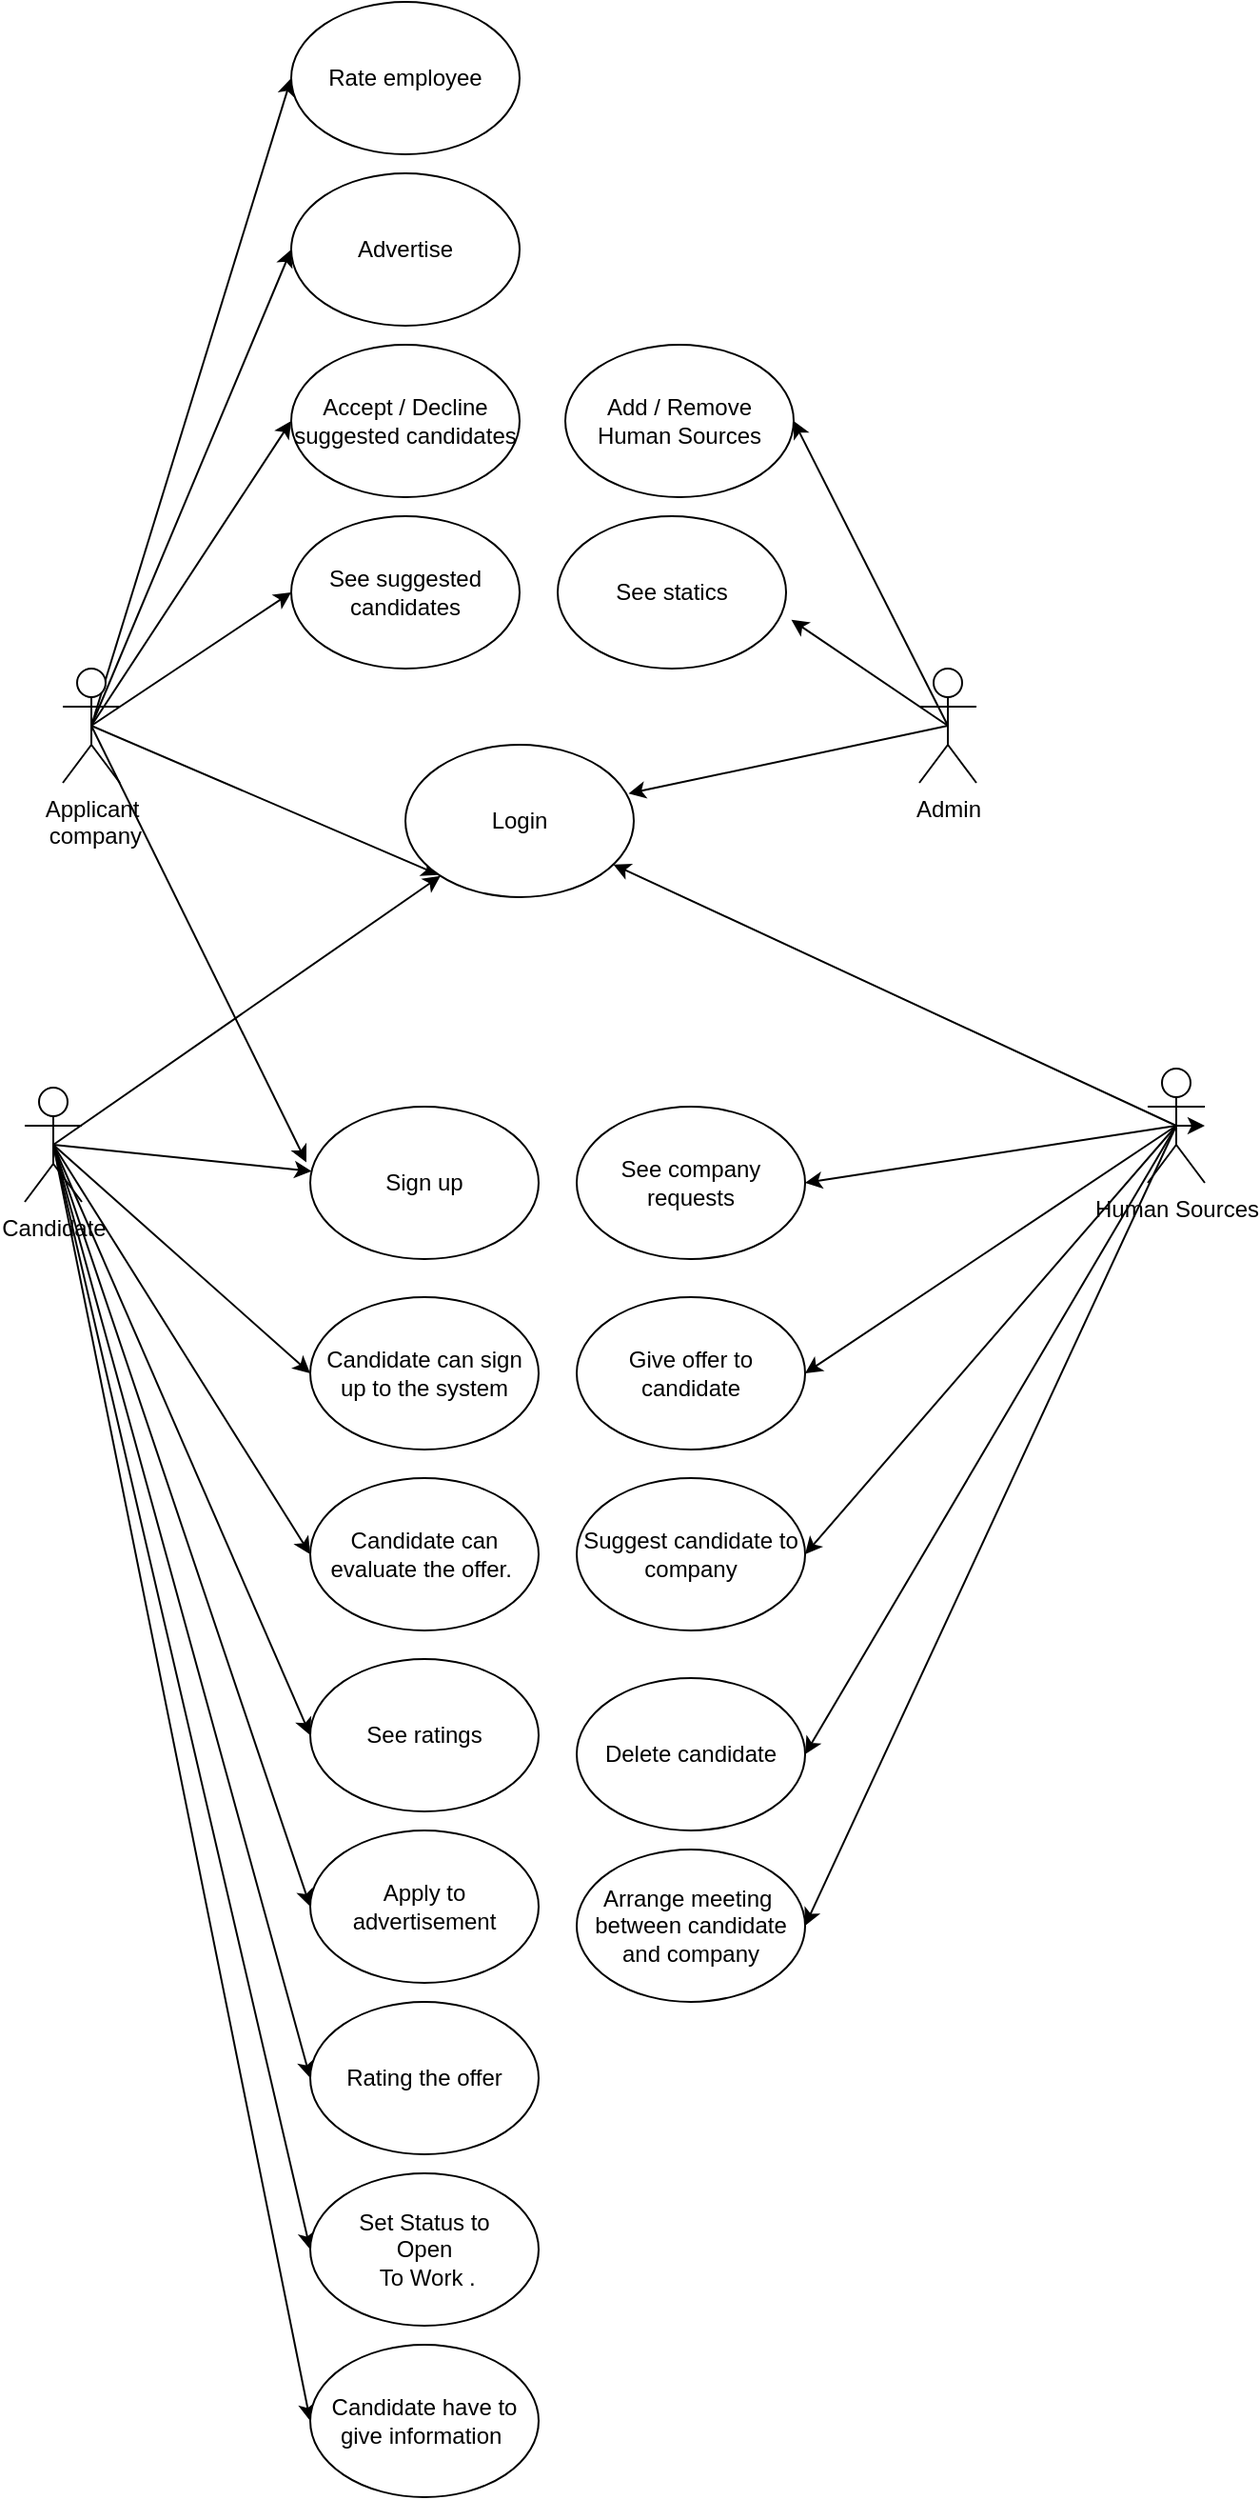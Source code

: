 <mxfile version="14.4.7" type="github">
  <diagram id="C5RBs43oDa-KdzZeNtuy" name="Page-1">
    <mxGraphModel dx="998" dy="548" grid="1" gridSize="10" guides="1" tooltips="1" connect="1" arrows="1" fold="1" page="1" pageScale="1" pageWidth="827" pageHeight="1169" math="0" shadow="0">
      <root>
        <mxCell id="WIyWlLk6GJQsqaUBKTNV-0" />
        <mxCell id="WIyWlLk6GJQsqaUBKTNV-1" parent="WIyWlLk6GJQsqaUBKTNV-0" />
        <mxCell id="p8sUAyVJWzeTO4ztUlNU-18" style="edgeStyle=none;rounded=0;orthogonalLoop=1;jettySize=auto;html=1;exitX=0.5;exitY=0.5;exitDx=0;exitDy=0;exitPerimeter=0;entryX=0.977;entryY=0.32;entryDx=0;entryDy=0;entryPerimeter=0;" edge="1" parent="WIyWlLk6GJQsqaUBKTNV-1" source="p8sUAyVJWzeTO4ztUlNU-0" target="p8sUAyVJWzeTO4ztUlNU-5">
          <mxGeometry relative="1" as="geometry" />
        </mxCell>
        <mxCell id="p8sUAyVJWzeTO4ztUlNU-21" style="edgeStyle=none;rounded=0;orthogonalLoop=1;jettySize=auto;html=1;exitX=0.5;exitY=0.5;exitDx=0;exitDy=0;exitPerimeter=0;entryX=1.023;entryY=0.68;entryDx=0;entryDy=0;entryPerimeter=0;" edge="1" parent="WIyWlLk6GJQsqaUBKTNV-1" source="p8sUAyVJWzeTO4ztUlNU-0" target="p8sUAyVJWzeTO4ztUlNU-20">
          <mxGeometry relative="1" as="geometry" />
        </mxCell>
        <mxCell id="p8sUAyVJWzeTO4ztUlNU-64" style="edgeStyle=none;rounded=0;orthogonalLoop=1;jettySize=auto;html=1;exitX=0.5;exitY=0.5;exitDx=0;exitDy=0;exitPerimeter=0;entryX=1;entryY=0.5;entryDx=0;entryDy=0;" edge="1" parent="WIyWlLk6GJQsqaUBKTNV-1" source="p8sUAyVJWzeTO4ztUlNU-0" target="p8sUAyVJWzeTO4ztUlNU-63">
          <mxGeometry relative="1" as="geometry" />
        </mxCell>
        <mxCell id="p8sUAyVJWzeTO4ztUlNU-0" value="Admin" style="shape=umlActor;verticalLabelPosition=bottom;verticalAlign=top;html=1;outlineConnect=0;" vertex="1" parent="WIyWlLk6GJQsqaUBKTNV-1">
          <mxGeometry x="600" y="430" width="30" height="60" as="geometry" />
        </mxCell>
        <mxCell id="p8sUAyVJWzeTO4ztUlNU-16" style="edgeStyle=none;rounded=0;orthogonalLoop=1;jettySize=auto;html=1;exitX=0.5;exitY=0.5;exitDx=0;exitDy=0;exitPerimeter=0;" edge="1" parent="WIyWlLk6GJQsqaUBKTNV-1" source="p8sUAyVJWzeTO4ztUlNU-2" target="p8sUAyVJWzeTO4ztUlNU-5">
          <mxGeometry relative="1" as="geometry" />
        </mxCell>
        <mxCell id="p8sUAyVJWzeTO4ztUlNU-24" style="edgeStyle=none;rounded=0;orthogonalLoop=1;jettySize=auto;html=1;exitX=0.5;exitY=0.5;exitDx=0;exitDy=0;exitPerimeter=0;" edge="1" parent="WIyWlLk6GJQsqaUBKTNV-1" source="p8sUAyVJWzeTO4ztUlNU-2" target="p8sUAyVJWzeTO4ztUlNU-23">
          <mxGeometry relative="1" as="geometry" />
        </mxCell>
        <mxCell id="p8sUAyVJWzeTO4ztUlNU-34" style="edgeStyle=none;rounded=0;orthogonalLoop=1;jettySize=auto;html=1;exitX=0.5;exitY=0.5;exitDx=0;exitDy=0;exitPerimeter=0;entryX=0;entryY=0.5;entryDx=0;entryDy=0;" edge="1" parent="WIyWlLk6GJQsqaUBKTNV-1" source="p8sUAyVJWzeTO4ztUlNU-2" target="p8sUAyVJWzeTO4ztUlNU-27">
          <mxGeometry relative="1" as="geometry" />
        </mxCell>
        <mxCell id="p8sUAyVJWzeTO4ztUlNU-35" style="edgeStyle=none;rounded=0;orthogonalLoop=1;jettySize=auto;html=1;exitX=0.5;exitY=0.5;exitDx=0;exitDy=0;exitPerimeter=0;entryX=0;entryY=0.5;entryDx=0;entryDy=0;" edge="1" parent="WIyWlLk6GJQsqaUBKTNV-1" source="p8sUAyVJWzeTO4ztUlNU-2" target="p8sUAyVJWzeTO4ztUlNU-28">
          <mxGeometry relative="1" as="geometry" />
        </mxCell>
        <mxCell id="p8sUAyVJWzeTO4ztUlNU-36" style="edgeStyle=none;rounded=0;orthogonalLoop=1;jettySize=auto;html=1;exitX=0.5;exitY=0.5;exitDx=0;exitDy=0;exitPerimeter=0;entryX=0;entryY=0.5;entryDx=0;entryDy=0;" edge="1" parent="WIyWlLk6GJQsqaUBKTNV-1" source="p8sUAyVJWzeTO4ztUlNU-2" target="p8sUAyVJWzeTO4ztUlNU-30">
          <mxGeometry relative="1" as="geometry" />
        </mxCell>
        <mxCell id="p8sUAyVJWzeTO4ztUlNU-37" style="edgeStyle=none;rounded=0;orthogonalLoop=1;jettySize=auto;html=1;exitX=0.5;exitY=0.5;exitDx=0;exitDy=0;exitPerimeter=0;entryX=0;entryY=0.5;entryDx=0;entryDy=0;" edge="1" parent="WIyWlLk6GJQsqaUBKTNV-1" source="p8sUAyVJWzeTO4ztUlNU-2" target="p8sUAyVJWzeTO4ztUlNU-31">
          <mxGeometry relative="1" as="geometry" />
        </mxCell>
        <mxCell id="p8sUAyVJWzeTO4ztUlNU-38" style="edgeStyle=none;rounded=0;orthogonalLoop=1;jettySize=auto;html=1;exitX=0.5;exitY=0.5;exitDx=0;exitDy=0;exitPerimeter=0;entryX=0;entryY=0.5;entryDx=0;entryDy=0;" edge="1" parent="WIyWlLk6GJQsqaUBKTNV-1" source="p8sUAyVJWzeTO4ztUlNU-2" target="p8sUAyVJWzeTO4ztUlNU-33">
          <mxGeometry relative="1" as="geometry" />
        </mxCell>
        <mxCell id="p8sUAyVJWzeTO4ztUlNU-39" style="edgeStyle=none;rounded=0;orthogonalLoop=1;jettySize=auto;html=1;exitX=0.5;exitY=0.5;exitDx=0;exitDy=0;exitPerimeter=0;entryX=0;entryY=0.5;entryDx=0;entryDy=0;" edge="1" parent="WIyWlLk6GJQsqaUBKTNV-1" source="p8sUAyVJWzeTO4ztUlNU-2" target="p8sUAyVJWzeTO4ztUlNU-32">
          <mxGeometry relative="1" as="geometry" />
        </mxCell>
        <mxCell id="p8sUAyVJWzeTO4ztUlNU-40" style="edgeStyle=none;rounded=0;orthogonalLoop=1;jettySize=auto;html=1;exitX=0.5;exitY=0.5;exitDx=0;exitDy=0;exitPerimeter=0;entryX=0;entryY=0.5;entryDx=0;entryDy=0;" edge="1" parent="WIyWlLk6GJQsqaUBKTNV-1" source="p8sUAyVJWzeTO4ztUlNU-2" target="p8sUAyVJWzeTO4ztUlNU-29">
          <mxGeometry relative="1" as="geometry" />
        </mxCell>
        <mxCell id="p8sUAyVJWzeTO4ztUlNU-2" value="Candidate" style="shape=umlActor;verticalLabelPosition=bottom;verticalAlign=top;html=1;outlineConnect=0;" vertex="1" parent="WIyWlLk6GJQsqaUBKTNV-1">
          <mxGeometry x="130" y="650" width="30" height="60" as="geometry" />
        </mxCell>
        <mxCell id="p8sUAyVJWzeTO4ztUlNU-17" style="edgeStyle=none;rounded=0;orthogonalLoop=1;jettySize=auto;html=1;exitX=0.5;exitY=0.5;exitDx=0;exitDy=0;exitPerimeter=0;entryX=0;entryY=1;entryDx=0;entryDy=0;" edge="1" parent="WIyWlLk6GJQsqaUBKTNV-1" source="p8sUAyVJWzeTO4ztUlNU-3" target="p8sUAyVJWzeTO4ztUlNU-5">
          <mxGeometry relative="1" as="geometry" />
        </mxCell>
        <mxCell id="p8sUAyVJWzeTO4ztUlNU-25" style="edgeStyle=none;rounded=0;orthogonalLoop=1;jettySize=auto;html=1;exitX=0.5;exitY=0.5;exitDx=0;exitDy=0;exitPerimeter=0;entryX=-0.017;entryY=0.365;entryDx=0;entryDy=0;entryPerimeter=0;" edge="1" parent="WIyWlLk6GJQsqaUBKTNV-1" source="p8sUAyVJWzeTO4ztUlNU-3" target="p8sUAyVJWzeTO4ztUlNU-23">
          <mxGeometry relative="1" as="geometry" />
        </mxCell>
        <mxCell id="p8sUAyVJWzeTO4ztUlNU-59" style="edgeStyle=none;rounded=0;orthogonalLoop=1;jettySize=auto;html=1;exitX=0.5;exitY=0.5;exitDx=0;exitDy=0;exitPerimeter=0;entryX=0;entryY=0.5;entryDx=0;entryDy=0;" edge="1" parent="WIyWlLk6GJQsqaUBKTNV-1" source="p8sUAyVJWzeTO4ztUlNU-3" target="p8sUAyVJWzeTO4ztUlNU-55">
          <mxGeometry relative="1" as="geometry" />
        </mxCell>
        <mxCell id="p8sUAyVJWzeTO4ztUlNU-60" style="edgeStyle=none;rounded=0;orthogonalLoop=1;jettySize=auto;html=1;exitX=0.5;exitY=0.5;exitDx=0;exitDy=0;exitPerimeter=0;entryX=0;entryY=0.5;entryDx=0;entryDy=0;" edge="1" parent="WIyWlLk6GJQsqaUBKTNV-1" source="p8sUAyVJWzeTO4ztUlNU-3" target="p8sUAyVJWzeTO4ztUlNU-56">
          <mxGeometry relative="1" as="geometry" />
        </mxCell>
        <mxCell id="p8sUAyVJWzeTO4ztUlNU-61" style="edgeStyle=none;rounded=0;orthogonalLoop=1;jettySize=auto;html=1;exitX=0.5;exitY=0.5;exitDx=0;exitDy=0;exitPerimeter=0;entryX=0;entryY=0.5;entryDx=0;entryDy=0;" edge="1" parent="WIyWlLk6GJQsqaUBKTNV-1" source="p8sUAyVJWzeTO4ztUlNU-3" target="p8sUAyVJWzeTO4ztUlNU-57">
          <mxGeometry relative="1" as="geometry" />
        </mxCell>
        <mxCell id="p8sUAyVJWzeTO4ztUlNU-62" style="edgeStyle=none;rounded=0;orthogonalLoop=1;jettySize=auto;html=1;exitX=0.5;exitY=0.5;exitDx=0;exitDy=0;exitPerimeter=0;entryX=0;entryY=0.5;entryDx=0;entryDy=0;" edge="1" parent="WIyWlLk6GJQsqaUBKTNV-1" source="p8sUAyVJWzeTO4ztUlNU-3" target="p8sUAyVJWzeTO4ztUlNU-58">
          <mxGeometry relative="1" as="geometry" />
        </mxCell>
        <mxCell id="p8sUAyVJWzeTO4ztUlNU-3" value="Applicant&lt;br&gt;&amp;nbsp;company" style="shape=umlActor;verticalLabelPosition=bottom;verticalAlign=top;html=1;outlineConnect=0;" vertex="1" parent="WIyWlLk6GJQsqaUBKTNV-1">
          <mxGeometry x="150" y="430" width="30" height="60" as="geometry" />
        </mxCell>
        <mxCell id="p8sUAyVJWzeTO4ztUlNU-19" style="edgeStyle=none;rounded=0;orthogonalLoop=1;jettySize=auto;html=1;exitX=0.5;exitY=0.5;exitDx=0;exitDy=0;exitPerimeter=0;" edge="1" parent="WIyWlLk6GJQsqaUBKTNV-1" target="p8sUAyVJWzeTO4ztUlNU-5">
          <mxGeometry relative="1" as="geometry">
            <mxPoint x="735" y="670" as="sourcePoint" />
          </mxGeometry>
        </mxCell>
        <mxCell id="p8sUAyVJWzeTO4ztUlNU-48" style="edgeStyle=none;rounded=0;orthogonalLoop=1;jettySize=auto;html=1;exitX=0.5;exitY=0.5;exitDx=0;exitDy=0;exitPerimeter=0;entryX=1;entryY=0.5;entryDx=0;entryDy=0;" edge="1" parent="WIyWlLk6GJQsqaUBKTNV-1" target="p8sUAyVJWzeTO4ztUlNU-41">
          <mxGeometry relative="1" as="geometry">
            <mxPoint x="735" y="670" as="sourcePoint" />
          </mxGeometry>
        </mxCell>
        <mxCell id="p8sUAyVJWzeTO4ztUlNU-49" style="edgeStyle=none;rounded=0;orthogonalLoop=1;jettySize=auto;html=1;exitX=0.5;exitY=0.5;exitDx=0;exitDy=0;exitPerimeter=0;entryX=1;entryY=0.5;entryDx=0;entryDy=0;" edge="1" parent="WIyWlLk6GJQsqaUBKTNV-1" target="p8sUAyVJWzeTO4ztUlNU-42">
          <mxGeometry relative="1" as="geometry">
            <mxPoint x="735" y="670" as="sourcePoint" />
          </mxGeometry>
        </mxCell>
        <mxCell id="p8sUAyVJWzeTO4ztUlNU-50" style="edgeStyle=none;rounded=0;orthogonalLoop=1;jettySize=auto;html=1;exitX=0.5;exitY=0.5;exitDx=0;exitDy=0;exitPerimeter=0;entryX=1;entryY=0.5;entryDx=0;entryDy=0;" edge="1" parent="WIyWlLk6GJQsqaUBKTNV-1" target="p8sUAyVJWzeTO4ztUlNU-43">
          <mxGeometry relative="1" as="geometry">
            <mxPoint x="735" y="670" as="sourcePoint" />
          </mxGeometry>
        </mxCell>
        <mxCell id="p8sUAyVJWzeTO4ztUlNU-51" style="edgeStyle=none;rounded=0;orthogonalLoop=1;jettySize=auto;html=1;exitX=0.5;exitY=0.5;exitDx=0;exitDy=0;exitPerimeter=0;entryX=1;entryY=0.5;entryDx=0;entryDy=0;" edge="1" parent="WIyWlLk6GJQsqaUBKTNV-1" target="p8sUAyVJWzeTO4ztUlNU-44">
          <mxGeometry relative="1" as="geometry">
            <mxPoint x="735" y="670" as="sourcePoint" />
          </mxGeometry>
        </mxCell>
        <mxCell id="p8sUAyVJWzeTO4ztUlNU-52" style="edgeStyle=none;rounded=0;orthogonalLoop=1;jettySize=auto;html=1;exitX=0.5;exitY=0.5;exitDx=0;exitDy=0;exitPerimeter=0;entryX=1;entryY=0.5;entryDx=0;entryDy=0;" edge="1" parent="WIyWlLk6GJQsqaUBKTNV-1" source="p8sUAyVJWzeTO4ztUlNU-4" target="p8sUAyVJWzeTO4ztUlNU-45">
          <mxGeometry relative="1" as="geometry">
            <mxPoint x="735" y="670" as="sourcePoint" />
          </mxGeometry>
        </mxCell>
        <mxCell id="p8sUAyVJWzeTO4ztUlNU-5" value="Login" style="ellipse;whiteSpace=wrap;html=1;" vertex="1" parent="WIyWlLk6GJQsqaUBKTNV-1">
          <mxGeometry x="330" y="470" width="120" height="80" as="geometry" />
        </mxCell>
        <mxCell id="p8sUAyVJWzeTO4ztUlNU-20" value="See statics" style="ellipse;whiteSpace=wrap;html=1;" vertex="1" parent="WIyWlLk6GJQsqaUBKTNV-1">
          <mxGeometry x="410" y="350" width="120" height="80" as="geometry" />
        </mxCell>
        <mxCell id="p8sUAyVJWzeTO4ztUlNU-23" value="Sign up" style="ellipse;whiteSpace=wrap;html=1;" vertex="1" parent="WIyWlLk6GJQsqaUBKTNV-1">
          <mxGeometry x="280" y="660" width="120" height="80" as="geometry" />
        </mxCell>
        <mxCell id="p8sUAyVJWzeTO4ztUlNU-27" value="Candidate can sign up to the system" style="ellipse;whiteSpace=wrap;html=1;" vertex="1" parent="WIyWlLk6GJQsqaUBKTNV-1">
          <mxGeometry x="280" y="760" width="120" height="80" as="geometry" />
        </mxCell>
        <mxCell id="p8sUAyVJWzeTO4ztUlNU-28" value="Candidate can evaluate the offer.&amp;nbsp;" style="ellipse;whiteSpace=wrap;html=1;" vertex="1" parent="WIyWlLk6GJQsqaUBKTNV-1">
          <mxGeometry x="280" y="855" width="120" height="80" as="geometry" />
        </mxCell>
        <mxCell id="p8sUAyVJWzeTO4ztUlNU-29" value="Candidate have to give information&amp;nbsp;" style="ellipse;whiteSpace=wrap;html=1;" vertex="1" parent="WIyWlLk6GJQsqaUBKTNV-1">
          <mxGeometry x="280" y="1310" width="120" height="80" as="geometry" />
        </mxCell>
        <mxCell id="p8sUAyVJWzeTO4ztUlNU-30" value="See ratings" style="ellipse;whiteSpace=wrap;html=1;" vertex="1" parent="WIyWlLk6GJQsqaUBKTNV-1">
          <mxGeometry x="280" y="950" width="120" height="80" as="geometry" />
        </mxCell>
        <mxCell id="p8sUAyVJWzeTO4ztUlNU-31" value="Apply to advertisement" style="ellipse;whiteSpace=wrap;html=1;" vertex="1" parent="WIyWlLk6GJQsqaUBKTNV-1">
          <mxGeometry x="280" y="1040" width="120" height="80" as="geometry" />
        </mxCell>
        <mxCell id="p8sUAyVJWzeTO4ztUlNU-32" value="Set Status to &lt;br&gt;Open&lt;br&gt;&amp;nbsp;To Work ." style="ellipse;whiteSpace=wrap;html=1;" vertex="1" parent="WIyWlLk6GJQsqaUBKTNV-1">
          <mxGeometry x="280" y="1220" width="120" height="80" as="geometry" />
        </mxCell>
        <mxCell id="p8sUAyVJWzeTO4ztUlNU-33" value="Rating the offer" style="ellipse;whiteSpace=wrap;html=1;" vertex="1" parent="WIyWlLk6GJQsqaUBKTNV-1">
          <mxGeometry x="280" y="1130" width="120" height="80" as="geometry" />
        </mxCell>
        <mxCell id="p8sUAyVJWzeTO4ztUlNU-41" value="See company requests" style="ellipse;whiteSpace=wrap;html=1;" vertex="1" parent="WIyWlLk6GJQsqaUBKTNV-1">
          <mxGeometry x="420" y="660" width="120" height="80" as="geometry" />
        </mxCell>
        <mxCell id="p8sUAyVJWzeTO4ztUlNU-42" value="Give offer to candidate" style="ellipse;whiteSpace=wrap;html=1;" vertex="1" parent="WIyWlLk6GJQsqaUBKTNV-1">
          <mxGeometry x="420" y="760" width="120" height="80" as="geometry" />
        </mxCell>
        <mxCell id="p8sUAyVJWzeTO4ztUlNU-43" value="Suggest candidate to company" style="ellipse;whiteSpace=wrap;html=1;" vertex="1" parent="WIyWlLk6GJQsqaUBKTNV-1">
          <mxGeometry x="420" y="855" width="120" height="80" as="geometry" />
        </mxCell>
        <mxCell id="p8sUAyVJWzeTO4ztUlNU-44" value="Delete candidate" style="ellipse;whiteSpace=wrap;html=1;" vertex="1" parent="WIyWlLk6GJQsqaUBKTNV-1">
          <mxGeometry x="420" y="960" width="120" height="80" as="geometry" />
        </mxCell>
        <mxCell id="p8sUAyVJWzeTO4ztUlNU-45" value="Arrange meeting&amp;nbsp; between candidate and company" style="ellipse;whiteSpace=wrap;html=1;" vertex="1" parent="WIyWlLk6GJQsqaUBKTNV-1">
          <mxGeometry x="420" y="1050" width="120" height="80" as="geometry" />
        </mxCell>
        <mxCell id="p8sUAyVJWzeTO4ztUlNU-4" value="Human Sources" style="shape=umlActor;verticalLabelPosition=bottom;verticalAlign=top;html=1;outlineConnect=0;" vertex="1" parent="WIyWlLk6GJQsqaUBKTNV-1">
          <mxGeometry x="720" y="640" width="30" height="60" as="geometry" />
        </mxCell>
        <mxCell id="p8sUAyVJWzeTO4ztUlNU-54" style="edgeStyle=none;rounded=0;orthogonalLoop=1;jettySize=auto;html=1;exitX=0.5;exitY=0.5;exitDx=0;exitDy=0;exitPerimeter=0;entryX=1;entryY=0.5;entryDx=0;entryDy=0;" edge="1" parent="WIyWlLk6GJQsqaUBKTNV-1" target="p8sUAyVJWzeTO4ztUlNU-4">
          <mxGeometry relative="1" as="geometry">
            <mxPoint x="735" y="670" as="sourcePoint" />
            <mxPoint x="540" y="1090" as="targetPoint" />
          </mxGeometry>
        </mxCell>
        <mxCell id="p8sUAyVJWzeTO4ztUlNU-55" value="See suggested candidates" style="ellipse;whiteSpace=wrap;html=1;" vertex="1" parent="WIyWlLk6GJQsqaUBKTNV-1">
          <mxGeometry x="270" y="350" width="120" height="80" as="geometry" />
        </mxCell>
        <mxCell id="p8sUAyVJWzeTO4ztUlNU-56" value="Accept / Decline suggested candidates" style="ellipse;whiteSpace=wrap;html=1;" vertex="1" parent="WIyWlLk6GJQsqaUBKTNV-1">
          <mxGeometry x="270" y="260" width="120" height="80" as="geometry" />
        </mxCell>
        <mxCell id="p8sUAyVJWzeTO4ztUlNU-57" value="Advertise" style="ellipse;whiteSpace=wrap;html=1;" vertex="1" parent="WIyWlLk6GJQsqaUBKTNV-1">
          <mxGeometry x="270" y="170" width="120" height="80" as="geometry" />
        </mxCell>
        <mxCell id="p8sUAyVJWzeTO4ztUlNU-58" value="Rate employee" style="ellipse;whiteSpace=wrap;html=1;" vertex="1" parent="WIyWlLk6GJQsqaUBKTNV-1">
          <mxGeometry x="270" y="80" width="120" height="80" as="geometry" />
        </mxCell>
        <mxCell id="p8sUAyVJWzeTO4ztUlNU-63" value="&lt;span&gt;Add / Remove &lt;br&gt;Human Sources&lt;/span&gt;" style="ellipse;whiteSpace=wrap;html=1;" vertex="1" parent="WIyWlLk6GJQsqaUBKTNV-1">
          <mxGeometry x="414" y="260" width="120" height="80" as="geometry" />
        </mxCell>
      </root>
    </mxGraphModel>
  </diagram>
</mxfile>
